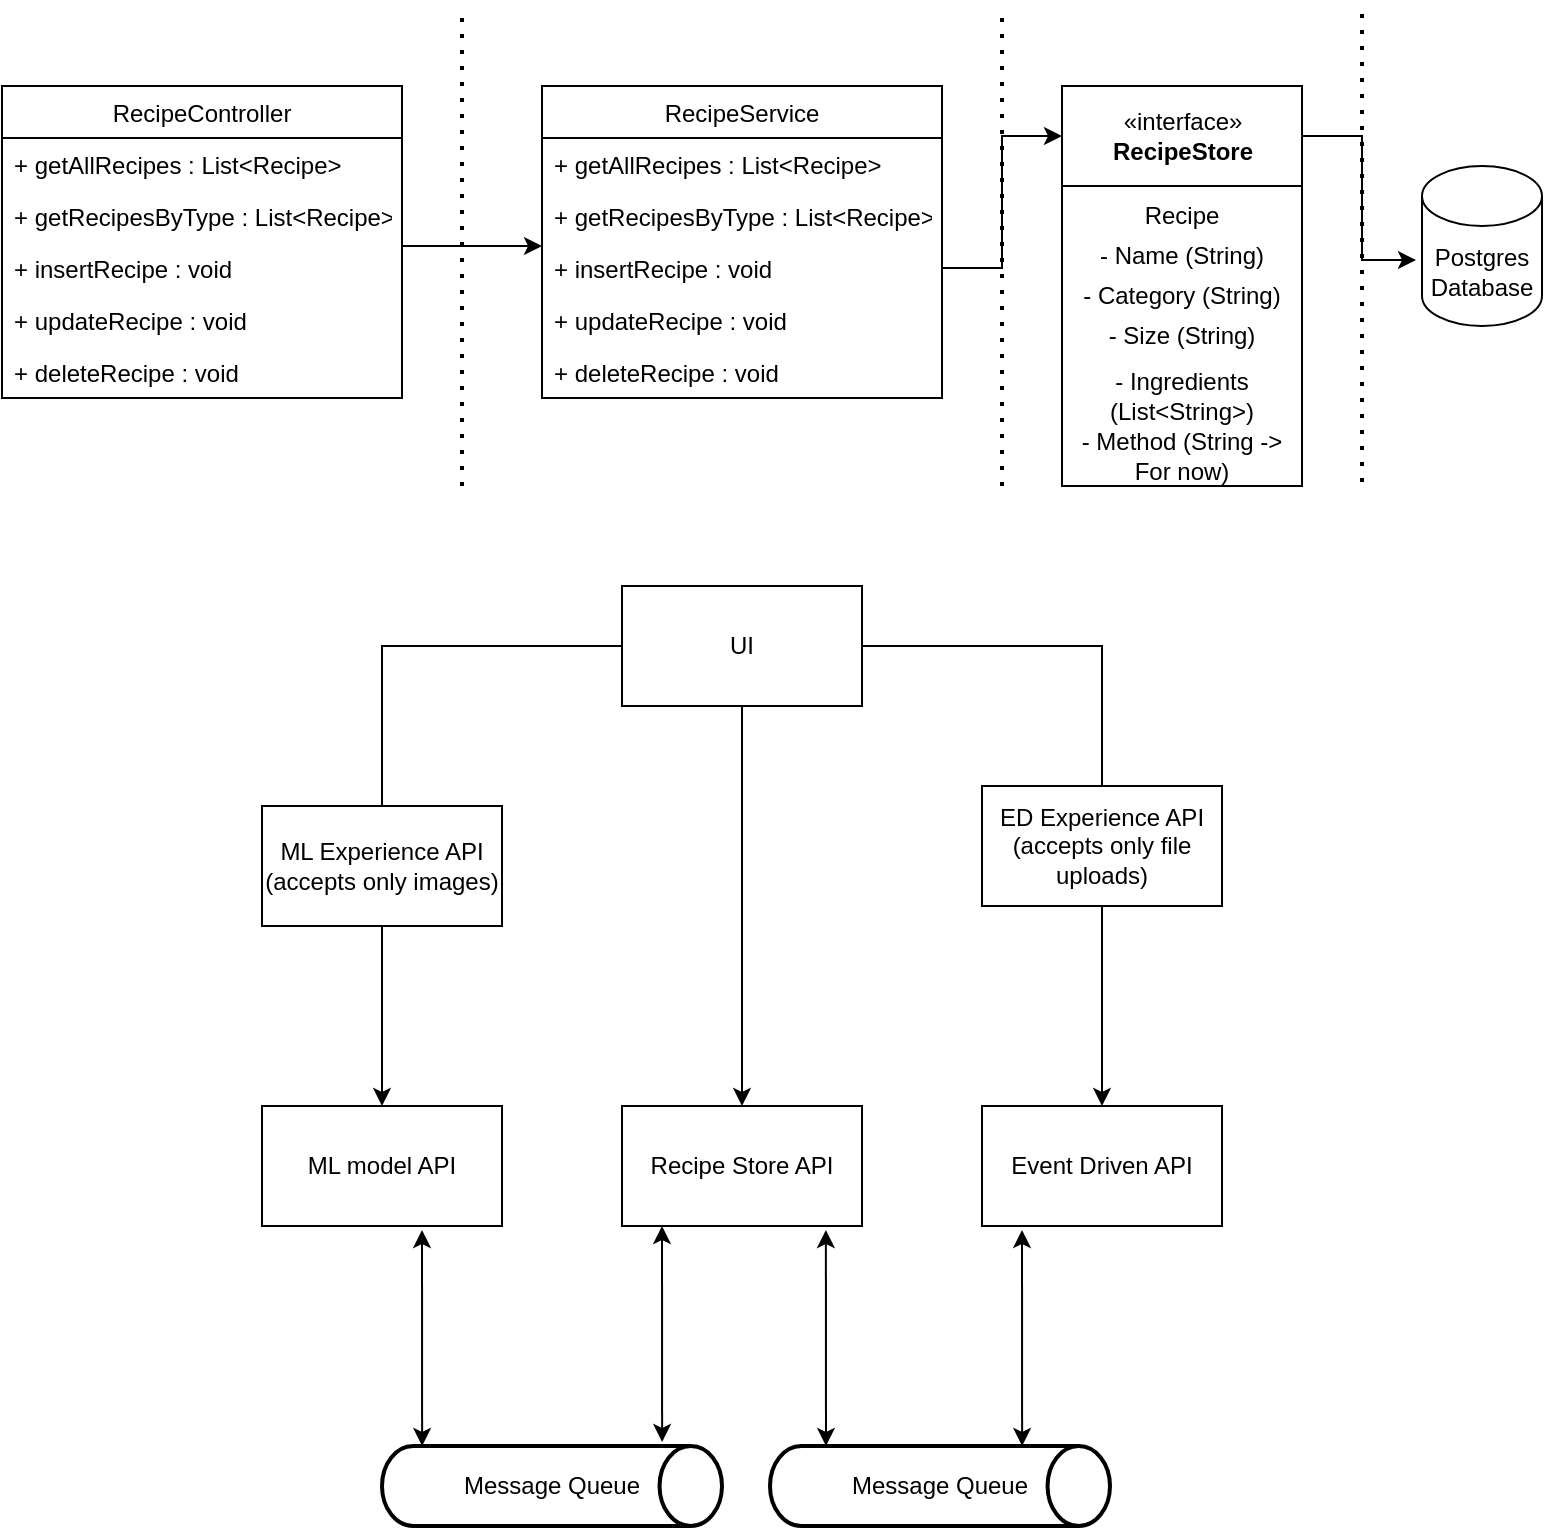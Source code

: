 <mxfile version="16.5.3" type="device"><diagram id="wKZMINHeaeTYbwsDNNLo" name="Page-1"><mxGraphModel dx="786" dy="462" grid="1" gridSize="10" guides="1" tooltips="1" connect="1" arrows="1" fold="1" page="1" pageScale="1" pageWidth="827" pageHeight="1169" math="0" shadow="0"><root><mxCell id="0"/><mxCell id="1" parent="0"/><mxCell id="WBFfCOtEkLOBgEB2SzLJ-1" value="Postgres Database" style="shape=cylinder3;whiteSpace=wrap;html=1;boundedLbl=1;backgroundOutline=1;size=15;" parent="1" vertex="1"><mxGeometry x="740" y="120" width="60" height="80" as="geometry"/></mxCell><mxCell id="Awl_8kZVP15iQLn2L6ly-2" style="edgeStyle=orthogonalEdgeStyle;rounded=0;orthogonalLoop=1;jettySize=auto;html=1;entryX=-0.05;entryY=0.588;entryDx=0;entryDy=0;entryPerimeter=0;" edge="1" parent="1" source="WBFfCOtEkLOBgEB2SzLJ-16" target="WBFfCOtEkLOBgEB2SzLJ-1"><mxGeometry relative="1" as="geometry"/></mxCell><mxCell id="WBFfCOtEkLOBgEB2SzLJ-16" value="«interface»&lt;br&gt;&lt;b&gt;RecipeStore&lt;/b&gt;" style="html=1;" parent="1" vertex="1"><mxGeometry x="560" y="80" width="120" height="50" as="geometry"/></mxCell><mxCell id="WBFfCOtEkLOBgEB2SzLJ-17" value="RecipeService" style="swimlane;fontStyle=0;childLayout=stackLayout;horizontal=1;startSize=26;fillColor=none;horizontalStack=0;resizeParent=1;resizeParentMax=0;resizeLast=0;collapsible=1;marginBottom=0;" parent="1" vertex="1"><mxGeometry x="300" y="80" width="200" height="156" as="geometry"/></mxCell><mxCell id="WBFfCOtEkLOBgEB2SzLJ-18" value="+ getAllRecipes : List&lt;Recipe&gt;" style="text;strokeColor=none;fillColor=none;align=left;verticalAlign=top;spacingLeft=4;spacingRight=4;overflow=hidden;rotatable=0;points=[[0,0.5],[1,0.5]];portConstraint=eastwest;" parent="WBFfCOtEkLOBgEB2SzLJ-17" vertex="1"><mxGeometry y="26" width="200" height="26" as="geometry"/></mxCell><mxCell id="WBFfCOtEkLOBgEB2SzLJ-19" value="+ getRecipesByType : List&lt;Recipe&gt;" style="text;strokeColor=none;fillColor=none;align=left;verticalAlign=top;spacingLeft=4;spacingRight=4;overflow=hidden;rotatable=0;points=[[0,0.5],[1,0.5]];portConstraint=eastwest;" parent="WBFfCOtEkLOBgEB2SzLJ-17" vertex="1"><mxGeometry y="52" width="200" height="26" as="geometry"/></mxCell><mxCell id="WBFfCOtEkLOBgEB2SzLJ-20" value="+ insertRecipe : void" style="text;strokeColor=none;fillColor=none;align=left;verticalAlign=top;spacingLeft=4;spacingRight=4;overflow=hidden;rotatable=0;points=[[0,0.5],[1,0.5]];portConstraint=eastwest;" parent="WBFfCOtEkLOBgEB2SzLJ-17" vertex="1"><mxGeometry y="78" width="200" height="26" as="geometry"/></mxCell><mxCell id="WBFfCOtEkLOBgEB2SzLJ-21" value="+ updateRecipe : void" style="text;strokeColor=none;fillColor=none;align=left;verticalAlign=top;spacingLeft=4;spacingRight=4;overflow=hidden;rotatable=0;points=[[0,0.5],[1,0.5]];portConstraint=eastwest;" parent="WBFfCOtEkLOBgEB2SzLJ-17" vertex="1"><mxGeometry y="104" width="200" height="26" as="geometry"/></mxCell><mxCell id="WBFfCOtEkLOBgEB2SzLJ-22" value="+ deleteRecipe : void" style="text;strokeColor=none;fillColor=none;align=left;verticalAlign=top;spacingLeft=4;spacingRight=4;overflow=hidden;rotatable=0;points=[[0,0.5],[1,0.5]];portConstraint=eastwest;" parent="WBFfCOtEkLOBgEB2SzLJ-17" vertex="1"><mxGeometry y="130" width="200" height="26" as="geometry"/></mxCell><mxCell id="WBFfCOtEkLOBgEB2SzLJ-24" value="RecipeController" style="swimlane;fontStyle=0;childLayout=stackLayout;horizontal=1;startSize=26;fillColor=none;horizontalStack=0;resizeParent=1;resizeParentMax=0;resizeLast=0;collapsible=1;marginBottom=0;" parent="1" vertex="1"><mxGeometry x="30" y="80" width="200" height="156" as="geometry"/></mxCell><mxCell id="WBFfCOtEkLOBgEB2SzLJ-25" value="+ getAllRecipes : List&lt;Recipe&gt;" style="text;strokeColor=none;fillColor=none;align=left;verticalAlign=top;spacingLeft=4;spacingRight=4;overflow=hidden;rotatable=0;points=[[0,0.5],[1,0.5]];portConstraint=eastwest;" parent="WBFfCOtEkLOBgEB2SzLJ-24" vertex="1"><mxGeometry y="26" width="200" height="26" as="geometry"/></mxCell><mxCell id="WBFfCOtEkLOBgEB2SzLJ-26" value="+ getRecipesByType : List&lt;Recipe&gt;" style="text;strokeColor=none;fillColor=none;align=left;verticalAlign=top;spacingLeft=4;spacingRight=4;overflow=hidden;rotatable=0;points=[[0,0.5],[1,0.5]];portConstraint=eastwest;" parent="WBFfCOtEkLOBgEB2SzLJ-24" vertex="1"><mxGeometry y="52" width="200" height="26" as="geometry"/></mxCell><mxCell id="WBFfCOtEkLOBgEB2SzLJ-27" value="+ insertRecipe : void" style="text;strokeColor=none;fillColor=none;align=left;verticalAlign=top;spacingLeft=4;spacingRight=4;overflow=hidden;rotatable=0;points=[[0,0.5],[1,0.5]];portConstraint=eastwest;" parent="WBFfCOtEkLOBgEB2SzLJ-24" vertex="1"><mxGeometry y="78" width="200" height="26" as="geometry"/></mxCell><mxCell id="WBFfCOtEkLOBgEB2SzLJ-28" value="+ updateRecipe : void" style="text;strokeColor=none;fillColor=none;align=left;verticalAlign=top;spacingLeft=4;spacingRight=4;overflow=hidden;rotatable=0;points=[[0,0.5],[1,0.5]];portConstraint=eastwest;" parent="WBFfCOtEkLOBgEB2SzLJ-24" vertex="1"><mxGeometry y="104" width="200" height="26" as="geometry"/></mxCell><mxCell id="WBFfCOtEkLOBgEB2SzLJ-29" value="+ deleteRecipe : void" style="text;strokeColor=none;fillColor=none;align=left;verticalAlign=top;spacingLeft=4;spacingRight=4;overflow=hidden;rotatable=0;points=[[0,0.5],[1,0.5]];portConstraint=eastwest;" parent="WBFfCOtEkLOBgEB2SzLJ-24" vertex="1"><mxGeometry y="130" width="200" height="26" as="geometry"/></mxCell><mxCell id="WBFfCOtEkLOBgEB2SzLJ-30" style="edgeStyle=orthogonalEdgeStyle;rounded=0;orthogonalLoop=1;jettySize=auto;html=1;entryX=0;entryY=0.077;entryDx=0;entryDy=0;entryPerimeter=0;" parent="1" source="WBFfCOtEkLOBgEB2SzLJ-27" target="WBFfCOtEkLOBgEB2SzLJ-20" edge="1"><mxGeometry relative="1" as="geometry"><Array as="points"><mxPoint x="250" y="160"/><mxPoint x="250" y="160"/></Array></mxGeometry></mxCell><mxCell id="WBFfCOtEkLOBgEB2SzLJ-31" value="" style="endArrow=none;dashed=1;html=1;dashPattern=1 3;strokeWidth=2;rounded=0;" parent="1" edge="1"><mxGeometry width="50" height="50" relative="1" as="geometry"><mxPoint x="530" y="280" as="sourcePoint"/><mxPoint x="530" y="40" as="targetPoint"/></mxGeometry></mxCell><mxCell id="WBFfCOtEkLOBgEB2SzLJ-32" value="" style="endArrow=none;dashed=1;html=1;dashPattern=1 3;strokeWidth=2;rounded=0;" parent="1" edge="1"><mxGeometry width="50" height="50" relative="1" as="geometry"><mxPoint x="710" y="278" as="sourcePoint"/><mxPoint x="710" y="38" as="targetPoint"/></mxGeometry></mxCell><mxCell id="WBFfCOtEkLOBgEB2SzLJ-33" value="" style="endArrow=none;dashed=1;html=1;dashPattern=1 3;strokeWidth=2;rounded=0;" parent="1" edge="1"><mxGeometry width="50" height="50" relative="1" as="geometry"><mxPoint x="260" y="280" as="sourcePoint"/><mxPoint x="260" y="40" as="targetPoint"/></mxGeometry></mxCell><mxCell id="WBFfCOtEkLOBgEB2SzLJ-50" value="" style="edgeStyle=orthogonalEdgeStyle;rounded=0;orthogonalLoop=1;jettySize=auto;html=1;" parent="1" source="WBFfCOtEkLOBgEB2SzLJ-36" target="WBFfCOtEkLOBgEB2SzLJ-37" edge="1"><mxGeometry relative="1" as="geometry"/></mxCell><mxCell id="WBFfCOtEkLOBgEB2SzLJ-51" style="edgeStyle=orthogonalEdgeStyle;rounded=0;orthogonalLoop=1;jettySize=auto;html=1;entryX=0.5;entryY=0;entryDx=0;entryDy=0;" parent="1" source="WBFfCOtEkLOBgEB2SzLJ-36" target="WBFfCOtEkLOBgEB2SzLJ-39" edge="1"><mxGeometry relative="1" as="geometry"/></mxCell><mxCell id="WBFfCOtEkLOBgEB2SzLJ-52" style="edgeStyle=orthogonalEdgeStyle;rounded=0;orthogonalLoop=1;jettySize=auto;html=1;entryX=0.5;entryY=0;entryDx=0;entryDy=0;" parent="1" source="WBFfCOtEkLOBgEB2SzLJ-36" target="WBFfCOtEkLOBgEB2SzLJ-38" edge="1"><mxGeometry relative="1" as="geometry"/></mxCell><mxCell id="WBFfCOtEkLOBgEB2SzLJ-36" value="UI" style="rounded=0;whiteSpace=wrap;html=1;" parent="1" vertex="1"><mxGeometry x="340" y="330" width="120" height="60" as="geometry"/></mxCell><mxCell id="WBFfCOtEkLOBgEB2SzLJ-37" value="Recipe Store API" style="rounded=0;whiteSpace=wrap;html=1;" parent="1" vertex="1"><mxGeometry x="340" y="590" width="120" height="60" as="geometry"/></mxCell><mxCell id="WBFfCOtEkLOBgEB2SzLJ-38" value="Event Driven API" style="rounded=0;whiteSpace=wrap;html=1;" parent="1" vertex="1"><mxGeometry x="520" y="590" width="120" height="60" as="geometry"/></mxCell><mxCell id="WBFfCOtEkLOBgEB2SzLJ-39" value="ML model API" style="rounded=0;whiteSpace=wrap;html=1;" parent="1" vertex="1"><mxGeometry x="160" y="590" width="120" height="60" as="geometry"/></mxCell><mxCell id="WBFfCOtEkLOBgEB2SzLJ-41" value="Message Queue" style="strokeWidth=2;html=1;shape=mxgraph.flowchart.direct_data;whiteSpace=wrap;" parent="1" vertex="1"><mxGeometry x="220" y="760" width="170" height="40" as="geometry"/></mxCell><mxCell id="WBFfCOtEkLOBgEB2SzLJ-43" value="Message Queue" style="strokeWidth=2;html=1;shape=mxgraph.flowchart.direct_data;whiteSpace=wrap;" parent="1" vertex="1"><mxGeometry x="414" y="760" width="170" height="40" as="geometry"/></mxCell><mxCell id="WBFfCOtEkLOBgEB2SzLJ-46" value="" style="endArrow=classic;startArrow=classic;html=1;rounded=0;entryX=0.175;entryY=1.05;entryDx=0;entryDy=0;entryPerimeter=0;" parent="1" edge="1"><mxGeometry width="50" height="50" relative="1" as="geometry"><mxPoint x="442" y="760" as="sourcePoint"/><mxPoint x="441.94" y="652" as="targetPoint"/></mxGeometry></mxCell><mxCell id="WBFfCOtEkLOBgEB2SzLJ-47" value="" style="endArrow=classic;startArrow=classic;html=1;rounded=0;entryX=0.175;entryY=1.05;entryDx=0;entryDy=0;entryPerimeter=0;" parent="1" edge="1"><mxGeometry width="50" height="50" relative="1" as="geometry"><mxPoint x="540.06" y="760" as="sourcePoint"/><mxPoint x="540" y="652" as="targetPoint"/></mxGeometry></mxCell><mxCell id="WBFfCOtEkLOBgEB2SzLJ-48" value="" style="endArrow=classic;startArrow=classic;html=1;rounded=0;entryX=0.175;entryY=1.05;entryDx=0;entryDy=0;entryPerimeter=0;" parent="1" edge="1"><mxGeometry width="50" height="50" relative="1" as="geometry"><mxPoint x="240.06" y="760" as="sourcePoint"/><mxPoint x="240.0" y="652" as="targetPoint"/></mxGeometry></mxCell><mxCell id="WBFfCOtEkLOBgEB2SzLJ-49" value="" style="endArrow=classic;startArrow=classic;html=1;rounded=0;entryX=0.175;entryY=1.05;entryDx=0;entryDy=0;entryPerimeter=0;" parent="1" edge="1"><mxGeometry width="50" height="50" relative="1" as="geometry"><mxPoint x="360.06" y="758" as="sourcePoint"/><mxPoint x="360.0" y="650" as="targetPoint"/></mxGeometry></mxCell><mxCell id="WBFfCOtEkLOBgEB2SzLJ-53" value="ML Experience API (accepts only images)" style="rounded=0;whiteSpace=wrap;html=1;" parent="1" vertex="1"><mxGeometry x="160" y="440" width="120" height="60" as="geometry"/></mxCell><mxCell id="WBFfCOtEkLOBgEB2SzLJ-54" value="ED Experience API (accepts only file uploads)" style="rounded=0;whiteSpace=wrap;html=1;" parent="1" vertex="1"><mxGeometry x="520" y="430" width="120" height="60" as="geometry"/></mxCell><mxCell id="Awl_8kZVP15iQLn2L6ly-1" style="edgeStyle=orthogonalEdgeStyle;rounded=0;orthogonalLoop=1;jettySize=auto;html=1;entryX=0;entryY=0.5;entryDx=0;entryDy=0;" edge="1" parent="1" source="WBFfCOtEkLOBgEB2SzLJ-20" target="WBFfCOtEkLOBgEB2SzLJ-16"><mxGeometry relative="1" as="geometry"/></mxCell><mxCell id="Awl_8kZVP15iQLn2L6ly-3" value="" style="rounded=0;whiteSpace=wrap;html=1;" vertex="1" parent="1"><mxGeometry x="560" y="130" width="120" height="150" as="geometry"/></mxCell><mxCell id="Awl_8kZVP15iQLn2L6ly-4" value="Recipe" style="text;html=1;strokeColor=none;fillColor=none;align=center;verticalAlign=middle;whiteSpace=wrap;rounded=0;" vertex="1" parent="1"><mxGeometry x="560" y="130" width="120" height="30" as="geometry"/></mxCell><mxCell id="Awl_8kZVP15iQLn2L6ly-5" value="- Name (String)" style="text;html=1;strokeColor=none;fillColor=none;align=center;verticalAlign=middle;whiteSpace=wrap;rounded=0;" vertex="1" parent="1"><mxGeometry x="560" y="150" width="120" height="30" as="geometry"/></mxCell><mxCell id="Awl_8kZVP15iQLn2L6ly-6" value="- Ingredients (List&amp;lt;String&amp;gt;)" style="text;html=1;strokeColor=none;fillColor=none;align=center;verticalAlign=middle;whiteSpace=wrap;rounded=0;" vertex="1" parent="1"><mxGeometry x="560" y="220" width="120" height="30" as="geometry"/></mxCell><mxCell id="Awl_8kZVP15iQLn2L6ly-7" value="- Method (String -&amp;gt; For now)" style="text;html=1;strokeColor=none;fillColor=none;align=center;verticalAlign=middle;whiteSpace=wrap;rounded=0;" vertex="1" parent="1"><mxGeometry x="560" y="250" width="120" height="30" as="geometry"/></mxCell><mxCell id="Awl_8kZVP15iQLn2L6ly-8" value="- Size (String)" style="text;html=1;strokeColor=none;fillColor=none;align=center;verticalAlign=middle;whiteSpace=wrap;rounded=0;" vertex="1" parent="1"><mxGeometry x="560" y="190" width="120" height="30" as="geometry"/></mxCell><mxCell id="Awl_8kZVP15iQLn2L6ly-9" value="- Category (String)" style="text;html=1;strokeColor=none;fillColor=none;align=center;verticalAlign=middle;whiteSpace=wrap;rounded=0;" vertex="1" parent="1"><mxGeometry x="560" y="170" width="120" height="30" as="geometry"/></mxCell></root></mxGraphModel></diagram></mxfile>